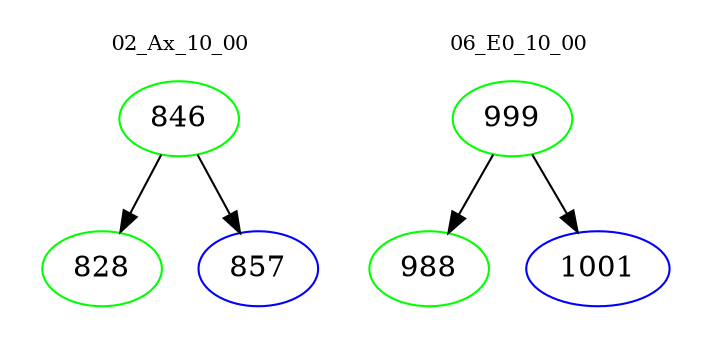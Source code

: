digraph{
subgraph cluster_0 {
color = white
label = "02_Ax_10_00";
fontsize=10;
T0_846 [label="846", color="green"]
T0_846 -> T0_828 [color="black"]
T0_828 [label="828", color="green"]
T0_846 -> T0_857 [color="black"]
T0_857 [label="857", color="blue"]
}
subgraph cluster_1 {
color = white
label = "06_E0_10_00";
fontsize=10;
T1_999 [label="999", color="green"]
T1_999 -> T1_988 [color="black"]
T1_988 [label="988", color="green"]
T1_999 -> T1_1001 [color="black"]
T1_1001 [label="1001", color="blue"]
}
}
